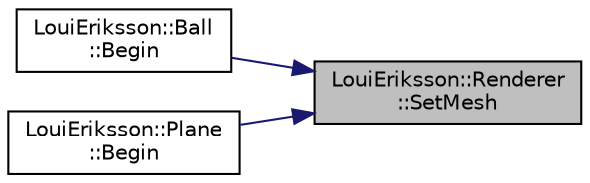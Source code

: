 digraph "LouiEriksson::Renderer::SetMesh"
{
 // LATEX_PDF_SIZE
  edge [fontname="Helvetica",fontsize="10",labelfontname="Helvetica",labelfontsize="10"];
  node [fontname="Helvetica",fontsize="10",shape=record];
  rankdir="RL";
  Node1 [label="LouiEriksson::Renderer\l::SetMesh",height=0.2,width=0.4,color="black", fillcolor="grey75", style="filled", fontcolor="black",tooltip="Set the Mesh of the Renderer."];
  Node1 -> Node2 [dir="back",color="midnightblue",fontsize="10",style="solid"];
  Node2 [label="LouiEriksson::Ball\l::Begin",height=0.2,width=0.4,color="black", fillcolor="white", style="filled",URL="$class_loui_eriksson_1_1_ball.html#af2d97dc0ee10bbbe699de756a29ddbd0",tooltip="Called at the beginning of the first frame."];
  Node1 -> Node3 [dir="back",color="midnightblue",fontsize="10",style="solid"];
  Node3 [label="LouiEriksson::Plane\l::Begin",height=0.2,width=0.4,color="black", fillcolor="white", style="filled",URL="$class_loui_eriksson_1_1_plane.html#aaf2ccbbc234e6a74a6fe47fc47f48eda",tooltip="Called at the beginning of every frame."];
}

